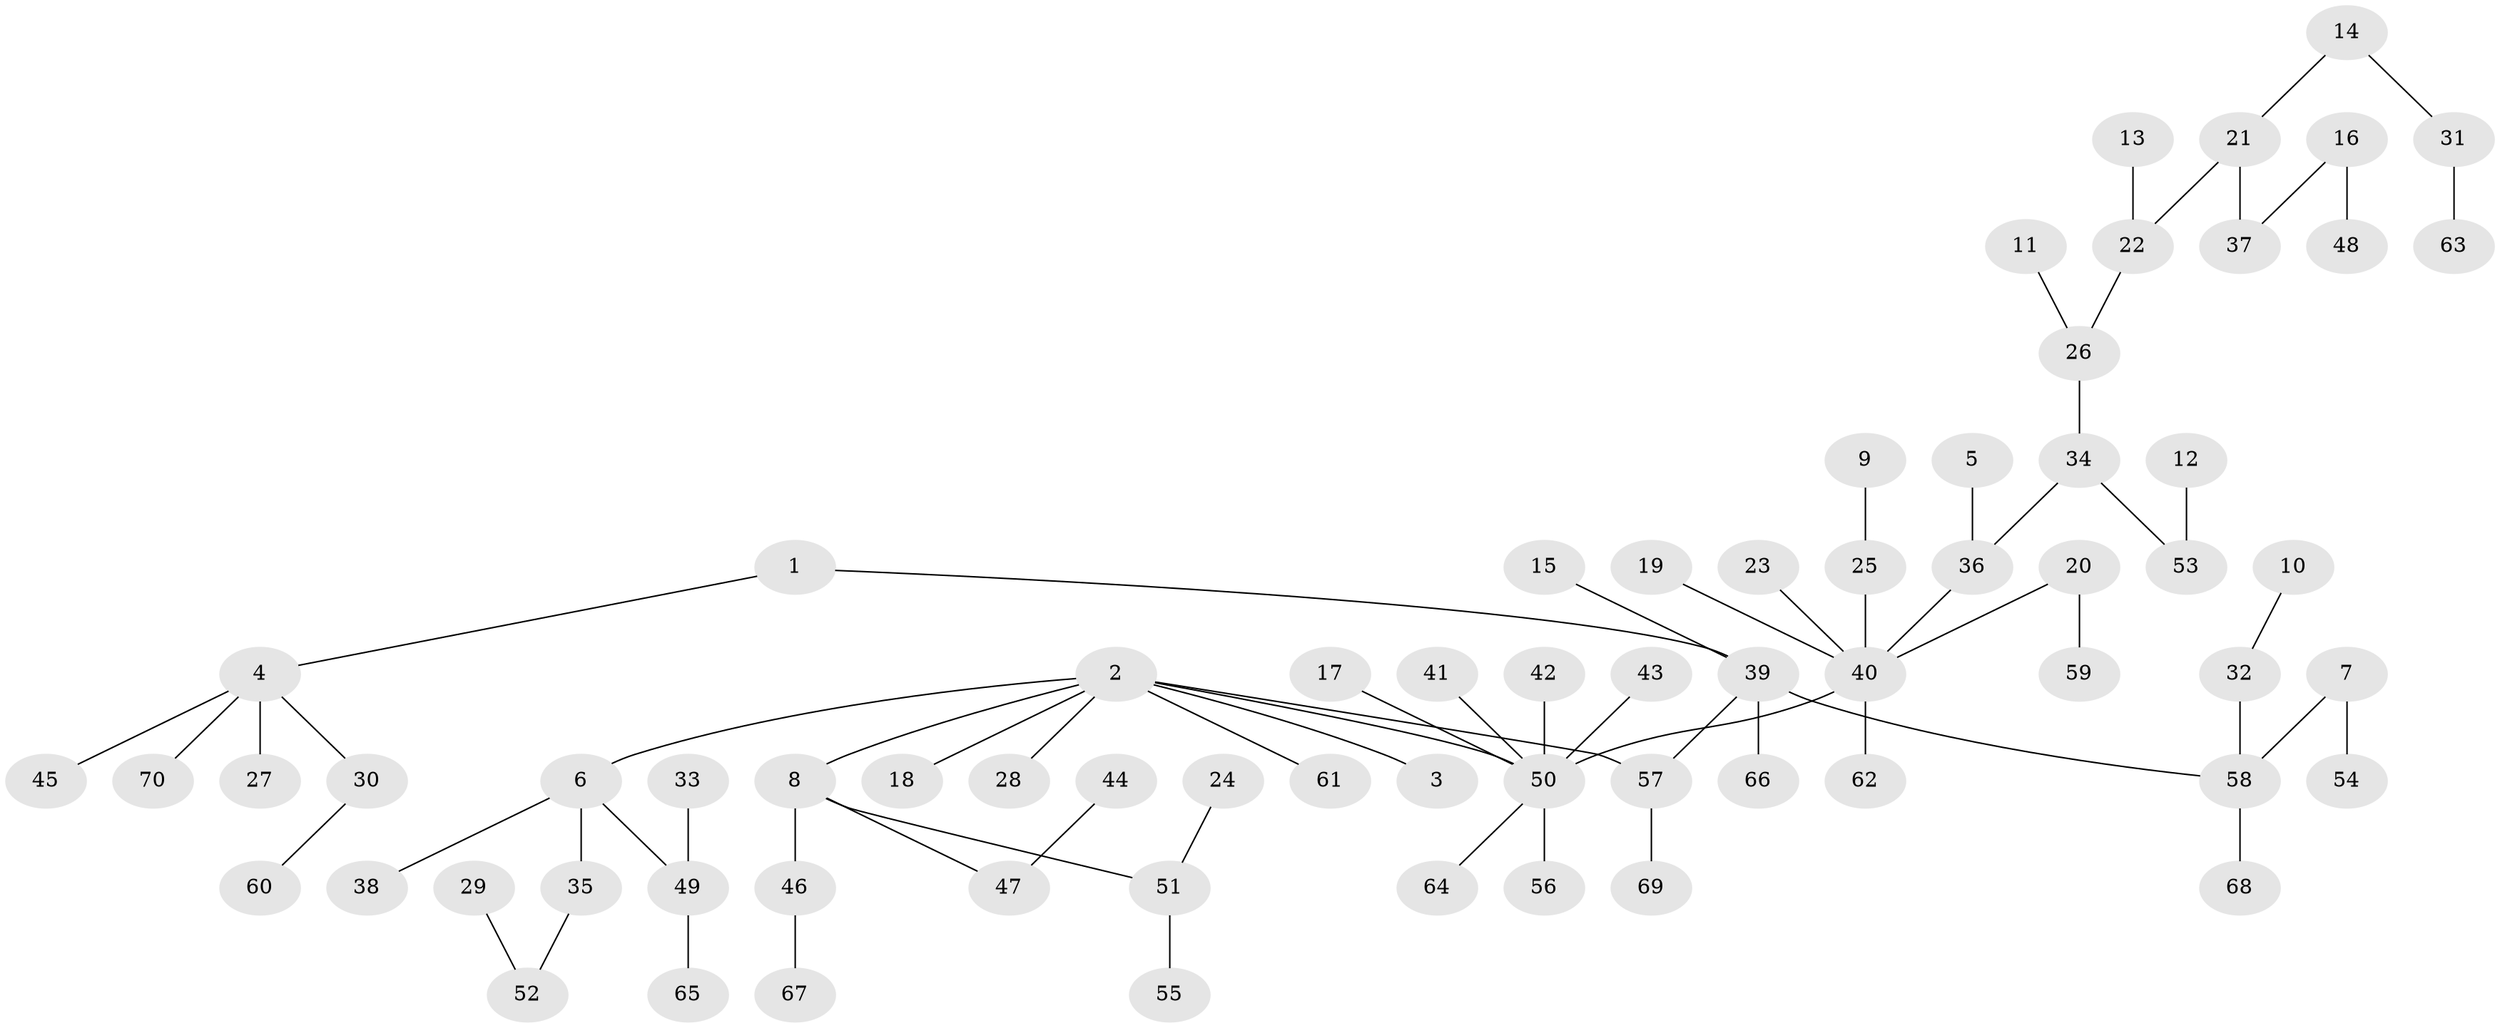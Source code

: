 // original degree distribution, {5: 0.014388489208633094, 6: 0.014388489208633094, 8: 0.007194244604316547, 4: 0.07194244604316546, 2: 0.31654676258992803, 3: 0.11510791366906475, 7: 0.007194244604316547, 1: 0.45323741007194246}
// Generated by graph-tools (version 1.1) at 2025/26/03/09/25 03:26:27]
// undirected, 70 vertices, 69 edges
graph export_dot {
graph [start="1"]
  node [color=gray90,style=filled];
  1;
  2;
  3;
  4;
  5;
  6;
  7;
  8;
  9;
  10;
  11;
  12;
  13;
  14;
  15;
  16;
  17;
  18;
  19;
  20;
  21;
  22;
  23;
  24;
  25;
  26;
  27;
  28;
  29;
  30;
  31;
  32;
  33;
  34;
  35;
  36;
  37;
  38;
  39;
  40;
  41;
  42;
  43;
  44;
  45;
  46;
  47;
  48;
  49;
  50;
  51;
  52;
  53;
  54;
  55;
  56;
  57;
  58;
  59;
  60;
  61;
  62;
  63;
  64;
  65;
  66;
  67;
  68;
  69;
  70;
  1 -- 4 [weight=1.0];
  1 -- 39 [weight=1.0];
  2 -- 3 [weight=1.0];
  2 -- 6 [weight=1.0];
  2 -- 8 [weight=1.0];
  2 -- 18 [weight=1.0];
  2 -- 28 [weight=1.0];
  2 -- 50 [weight=1.0];
  2 -- 57 [weight=1.0];
  2 -- 61 [weight=1.0];
  4 -- 27 [weight=1.0];
  4 -- 30 [weight=1.0];
  4 -- 45 [weight=1.0];
  4 -- 70 [weight=1.0];
  5 -- 36 [weight=1.0];
  6 -- 35 [weight=1.0];
  6 -- 38 [weight=1.0];
  6 -- 49 [weight=1.0];
  7 -- 54 [weight=1.0];
  7 -- 58 [weight=1.0];
  8 -- 46 [weight=1.0];
  8 -- 47 [weight=1.0];
  8 -- 51 [weight=1.0];
  9 -- 25 [weight=1.0];
  10 -- 32 [weight=1.0];
  11 -- 26 [weight=1.0];
  12 -- 53 [weight=1.0];
  13 -- 22 [weight=1.0];
  14 -- 21 [weight=1.0];
  14 -- 31 [weight=1.0];
  15 -- 39 [weight=1.0];
  16 -- 37 [weight=1.0];
  16 -- 48 [weight=1.0];
  17 -- 50 [weight=1.0];
  19 -- 40 [weight=1.0];
  20 -- 40 [weight=1.0];
  20 -- 59 [weight=1.0];
  21 -- 22 [weight=1.0];
  21 -- 37 [weight=1.0];
  22 -- 26 [weight=1.0];
  23 -- 40 [weight=1.0];
  24 -- 51 [weight=1.0];
  25 -- 40 [weight=1.0];
  26 -- 34 [weight=1.0];
  29 -- 52 [weight=1.0];
  30 -- 60 [weight=1.0];
  31 -- 63 [weight=1.0];
  32 -- 58 [weight=1.0];
  33 -- 49 [weight=1.0];
  34 -- 36 [weight=1.0];
  34 -- 53 [weight=1.0];
  35 -- 52 [weight=1.0];
  36 -- 40 [weight=1.0];
  39 -- 57 [weight=1.0];
  39 -- 58 [weight=1.0];
  39 -- 66 [weight=1.0];
  40 -- 50 [weight=1.0];
  40 -- 62 [weight=1.0];
  41 -- 50 [weight=1.0];
  42 -- 50 [weight=1.0];
  43 -- 50 [weight=1.0];
  44 -- 47 [weight=1.0];
  46 -- 67 [weight=1.0];
  49 -- 65 [weight=1.0];
  50 -- 56 [weight=1.0];
  50 -- 64 [weight=1.0];
  51 -- 55 [weight=1.0];
  57 -- 69 [weight=1.0];
  58 -- 68 [weight=1.0];
}
